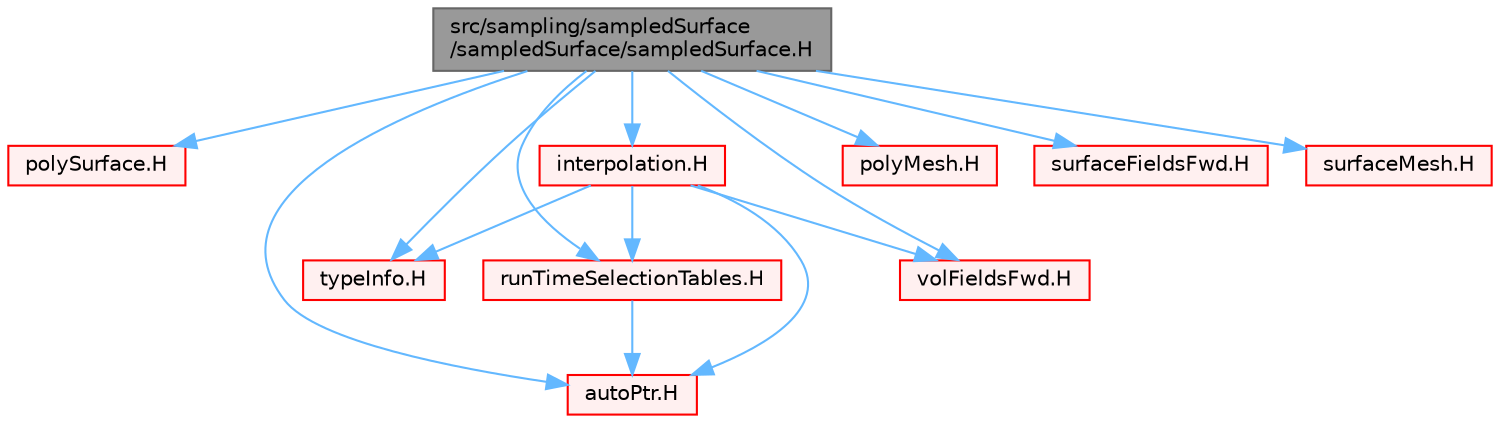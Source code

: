 digraph "src/sampling/sampledSurface/sampledSurface/sampledSurface.H"
{
 // LATEX_PDF_SIZE
  bgcolor="transparent";
  edge [fontname=Helvetica,fontsize=10,labelfontname=Helvetica,labelfontsize=10];
  node [fontname=Helvetica,fontsize=10,shape=box,height=0.2,width=0.4];
  Node1 [id="Node000001",label="src/sampling/sampledSurface\l/sampledSurface/sampledSurface.H",height=0.2,width=0.4,color="gray40", fillcolor="grey60", style="filled", fontcolor="black",tooltip=" "];
  Node1 -> Node2 [id="edge1_Node000001_Node000002",color="steelblue1",style="solid",tooltip=" "];
  Node2 [id="Node000002",label="polySurface.H",height=0.2,width=0.4,color="red", fillcolor="#FFF0F0", style="filled",URL="$polySurface_8H.html",tooltip=" "];
  Node1 -> Node111 [id="edge2_Node000001_Node000111",color="steelblue1",style="solid",tooltip=" "];
  Node111 [id="Node000111",label="typeInfo.H",height=0.2,width=0.4,color="red", fillcolor="#FFF0F0", style="filled",URL="$typeInfo_8H.html",tooltip=" "];
  Node1 -> Node146 [id="edge3_Node000001_Node000146",color="steelblue1",style="solid",tooltip=" "];
  Node146 [id="Node000146",label="runTimeSelectionTables.H",height=0.2,width=0.4,color="red", fillcolor="#FFF0F0", style="filled",URL="$runTimeSelectionTables_8H.html",tooltip="Macros to ease declaration of run-time selection tables."];
  Node146 -> Node89 [id="edge4_Node000146_Node000089",color="steelblue1",style="solid",tooltip=" "];
  Node89 [id="Node000089",label="autoPtr.H",height=0.2,width=0.4,color="red", fillcolor="#FFF0F0", style="filled",URL="$autoPtr_8H.html",tooltip=" "];
  Node1 -> Node89 [id="edge5_Node000001_Node000089",color="steelblue1",style="solid",tooltip=" "];
  Node1 -> Node239 [id="edge6_Node000001_Node000239",color="steelblue1",style="solid",tooltip=" "];
  Node239 [id="Node000239",label="polyMesh.H",height=0.2,width=0.4,color="red", fillcolor="#FFF0F0", style="filled",URL="$polyMesh_8H.html",tooltip=" "];
  Node1 -> Node282 [id="edge7_Node000001_Node000282",color="steelblue1",style="solid",tooltip=" "];
  Node282 [id="Node000282",label="volFieldsFwd.H",height=0.2,width=0.4,color="red", fillcolor="#FFF0F0", style="filled",URL="$volFieldsFwd_8H.html",tooltip="Forwards and collection of common volume field types."];
  Node1 -> Node283 [id="edge8_Node000001_Node000283",color="steelblue1",style="solid",tooltip=" "];
  Node283 [id="Node000283",label="surfaceFieldsFwd.H",height=0.2,width=0.4,color="red", fillcolor="#FFF0F0", style="filled",URL="$surfaceFieldsFwd_8H.html",tooltip=" "];
  Node1 -> Node284 [id="edge9_Node000001_Node000284",color="steelblue1",style="solid",tooltip=" "];
  Node284 [id="Node000284",label="surfaceMesh.H",height=0.2,width=0.4,color="red", fillcolor="#FFF0F0", style="filled",URL="$surfaceMesh_8H.html",tooltip=" "];
  Node1 -> Node346 [id="edge10_Node000001_Node000346",color="steelblue1",style="solid",tooltip=" "];
  Node346 [id="Node000346",label="interpolation.H",height=0.2,width=0.4,color="red", fillcolor="#FFF0F0", style="filled",URL="$interpolation_8H.html",tooltip=" "];
  Node346 -> Node282 [id="edge11_Node000346_Node000282",color="steelblue1",style="solid",tooltip=" "];
  Node346 -> Node89 [id="edge12_Node000346_Node000089",color="steelblue1",style="solid",tooltip=" "];
  Node346 -> Node111 [id="edge13_Node000346_Node000111",color="steelblue1",style="solid",tooltip=" "];
  Node346 -> Node146 [id="edge14_Node000346_Node000146",color="steelblue1",style="solid",tooltip=" "];
}
